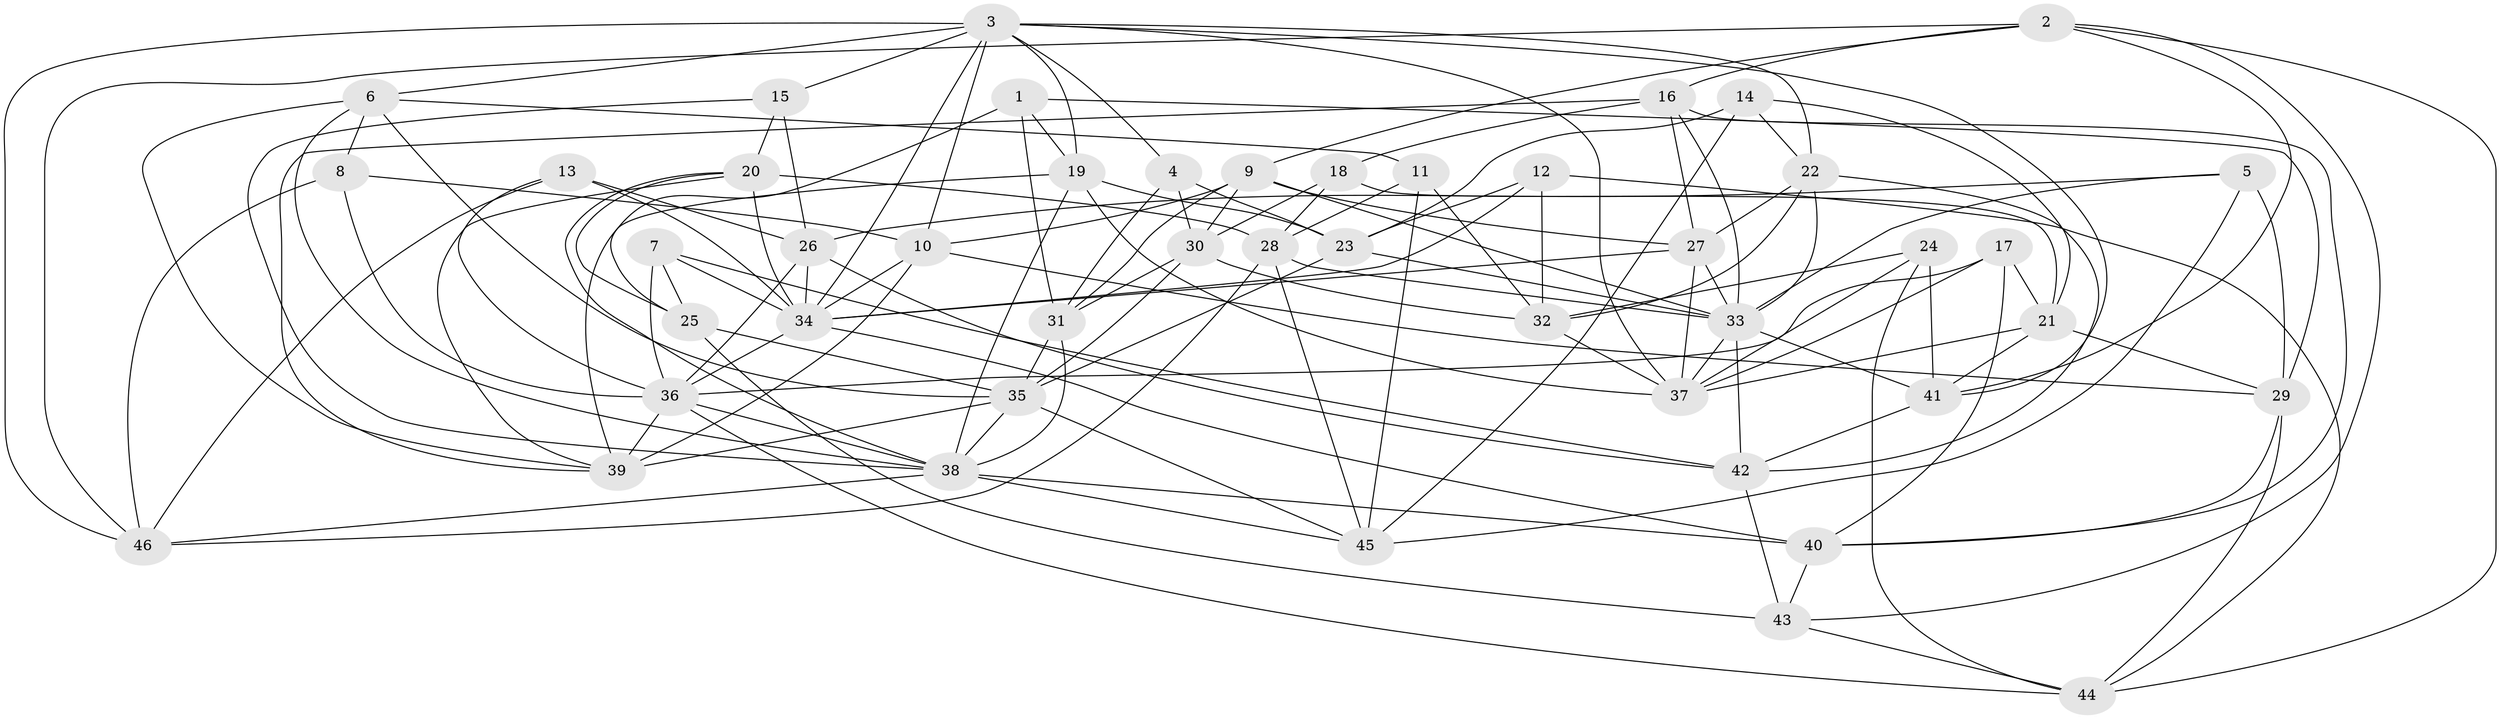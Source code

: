// original degree distribution, {4: 1.0}
// Generated by graph-tools (version 1.1) at 2025/27/03/09/25 03:27:01]
// undirected, 46 vertices, 136 edges
graph export_dot {
graph [start="1"]
  node [color=gray90,style=filled];
  1;
  2;
  3;
  4;
  5;
  6;
  7;
  8;
  9;
  10;
  11;
  12;
  13;
  14;
  15;
  16;
  17;
  18;
  19;
  20;
  21;
  22;
  23;
  24;
  25;
  26;
  27;
  28;
  29;
  30;
  31;
  32;
  33;
  34;
  35;
  36;
  37;
  38;
  39;
  40;
  41;
  42;
  43;
  44;
  45;
  46;
  1 -- 19 [weight=1.0];
  1 -- 25 [weight=1.0];
  1 -- 29 [weight=1.0];
  1 -- 31 [weight=1.0];
  2 -- 9 [weight=1.0];
  2 -- 16 [weight=1.0];
  2 -- 41 [weight=1.0];
  2 -- 43 [weight=1.0];
  2 -- 44 [weight=1.0];
  2 -- 46 [weight=1.0];
  3 -- 4 [weight=1.0];
  3 -- 6 [weight=1.0];
  3 -- 10 [weight=1.0];
  3 -- 15 [weight=1.0];
  3 -- 19 [weight=1.0];
  3 -- 22 [weight=1.0];
  3 -- 34 [weight=1.0];
  3 -- 37 [weight=1.0];
  3 -- 41 [weight=1.0];
  3 -- 46 [weight=1.0];
  4 -- 23 [weight=1.0];
  4 -- 30 [weight=1.0];
  4 -- 31 [weight=1.0];
  5 -- 26 [weight=1.0];
  5 -- 29 [weight=1.0];
  5 -- 33 [weight=1.0];
  5 -- 45 [weight=1.0];
  6 -- 8 [weight=1.0];
  6 -- 11 [weight=1.0];
  6 -- 35 [weight=1.0];
  6 -- 38 [weight=1.0];
  6 -- 39 [weight=1.0];
  7 -- 25 [weight=1.0];
  7 -- 34 [weight=1.0];
  7 -- 36 [weight=1.0];
  7 -- 42 [weight=1.0];
  8 -- 10 [weight=1.0];
  8 -- 36 [weight=1.0];
  8 -- 46 [weight=1.0];
  9 -- 10 [weight=1.0];
  9 -- 27 [weight=1.0];
  9 -- 30 [weight=1.0];
  9 -- 31 [weight=1.0];
  9 -- 33 [weight=1.0];
  10 -- 29 [weight=1.0];
  10 -- 34 [weight=1.0];
  10 -- 39 [weight=1.0];
  11 -- 28 [weight=1.0];
  11 -- 32 [weight=1.0];
  11 -- 45 [weight=1.0];
  12 -- 23 [weight=1.0];
  12 -- 32 [weight=1.0];
  12 -- 34 [weight=1.0];
  12 -- 44 [weight=1.0];
  13 -- 26 [weight=1.0];
  13 -- 34 [weight=1.0];
  13 -- 36 [weight=1.0];
  13 -- 46 [weight=1.0];
  14 -- 21 [weight=1.0];
  14 -- 22 [weight=1.0];
  14 -- 23 [weight=1.0];
  14 -- 45 [weight=1.0];
  15 -- 20 [weight=1.0];
  15 -- 26 [weight=1.0];
  15 -- 38 [weight=1.0];
  16 -- 18 [weight=1.0];
  16 -- 27 [weight=1.0];
  16 -- 33 [weight=1.0];
  16 -- 39 [weight=1.0];
  16 -- 40 [weight=1.0];
  17 -- 21 [weight=1.0];
  17 -- 36 [weight=1.0];
  17 -- 37 [weight=1.0];
  17 -- 40 [weight=1.0];
  18 -- 21 [weight=1.0];
  18 -- 28 [weight=1.0];
  18 -- 30 [weight=1.0];
  19 -- 23 [weight=1.0];
  19 -- 37 [weight=1.0];
  19 -- 38 [weight=1.0];
  19 -- 39 [weight=1.0];
  20 -- 25 [weight=1.0];
  20 -- 28 [weight=1.0];
  20 -- 34 [weight=1.0];
  20 -- 38 [weight=1.0];
  20 -- 39 [weight=1.0];
  21 -- 29 [weight=1.0];
  21 -- 37 [weight=1.0];
  21 -- 41 [weight=1.0];
  22 -- 27 [weight=1.0];
  22 -- 32 [weight=1.0];
  22 -- 33 [weight=1.0];
  22 -- 42 [weight=1.0];
  23 -- 33 [weight=1.0];
  23 -- 35 [weight=1.0];
  24 -- 32 [weight=1.0];
  24 -- 37 [weight=1.0];
  24 -- 41 [weight=1.0];
  24 -- 44 [weight=1.0];
  25 -- 35 [weight=1.0];
  25 -- 43 [weight=2.0];
  26 -- 34 [weight=1.0];
  26 -- 36 [weight=1.0];
  26 -- 42 [weight=1.0];
  27 -- 33 [weight=1.0];
  27 -- 34 [weight=1.0];
  27 -- 37 [weight=1.0];
  28 -- 33 [weight=1.0];
  28 -- 45 [weight=1.0];
  28 -- 46 [weight=1.0];
  29 -- 40 [weight=1.0];
  29 -- 44 [weight=1.0];
  30 -- 31 [weight=1.0];
  30 -- 32 [weight=1.0];
  30 -- 35 [weight=1.0];
  31 -- 35 [weight=1.0];
  31 -- 38 [weight=1.0];
  32 -- 37 [weight=1.0];
  33 -- 37 [weight=1.0];
  33 -- 41 [weight=1.0];
  33 -- 42 [weight=1.0];
  34 -- 36 [weight=1.0];
  34 -- 40 [weight=1.0];
  35 -- 38 [weight=1.0];
  35 -- 39 [weight=1.0];
  35 -- 45 [weight=1.0];
  36 -- 38 [weight=1.0];
  36 -- 39 [weight=2.0];
  36 -- 44 [weight=1.0];
  38 -- 40 [weight=1.0];
  38 -- 45 [weight=1.0];
  38 -- 46 [weight=1.0];
  40 -- 43 [weight=1.0];
  41 -- 42 [weight=1.0];
  42 -- 43 [weight=1.0];
  43 -- 44 [weight=1.0];
}
